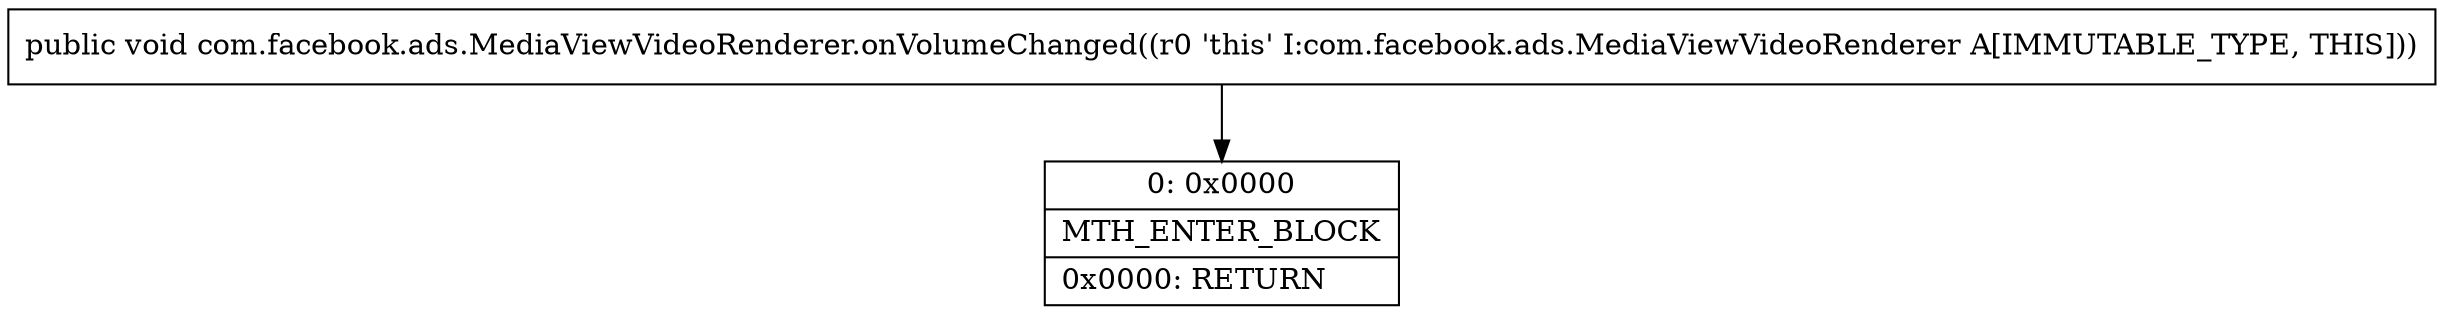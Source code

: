 digraph "CFG forcom.facebook.ads.MediaViewVideoRenderer.onVolumeChanged()V" {
Node_0 [shape=record,label="{0\:\ 0x0000|MTH_ENTER_BLOCK\l|0x0000: RETURN   \l}"];
MethodNode[shape=record,label="{public void com.facebook.ads.MediaViewVideoRenderer.onVolumeChanged((r0 'this' I:com.facebook.ads.MediaViewVideoRenderer A[IMMUTABLE_TYPE, THIS])) }"];
MethodNode -> Node_0;
}

